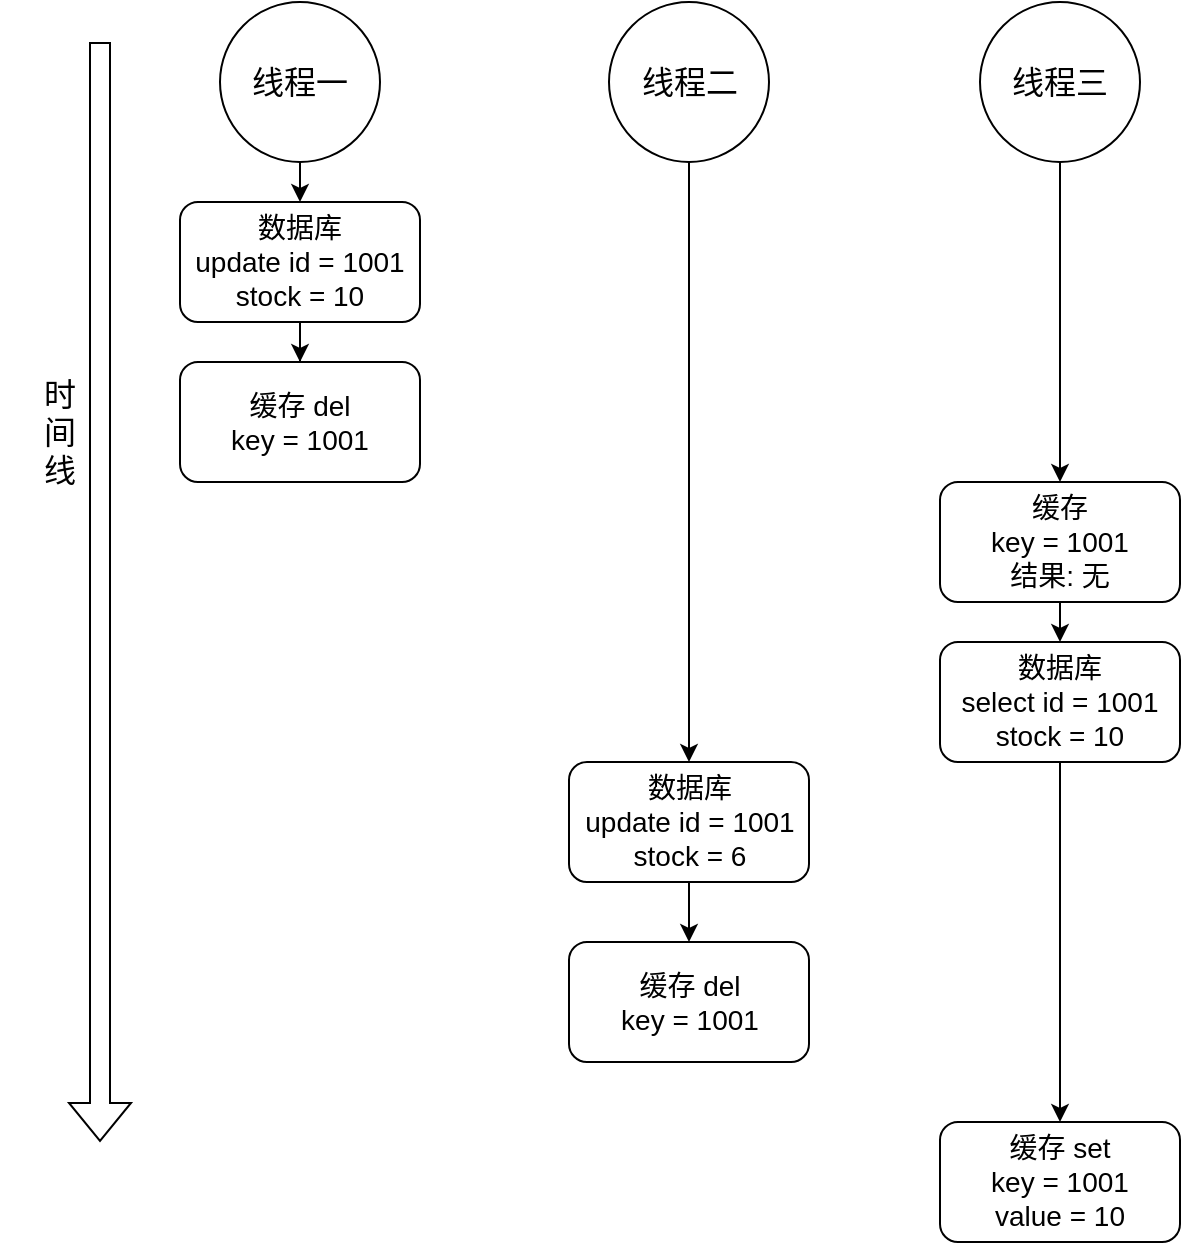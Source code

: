<mxfile version="28.1.2">
  <diagram name="第 1 页" id="dRdsefO_J6M_RW2BVGMb">
    <mxGraphModel dx="994" dy="563" grid="1" gridSize="10" guides="1" tooltips="1" connect="1" arrows="1" fold="1" page="1" pageScale="1" pageWidth="1169" pageHeight="827" math="0" shadow="0">
      <root>
        <mxCell id="0" />
        <mxCell id="1" parent="0" />
        <mxCell id="547Sz5GIhuHqpCXiTd1L-10" style="edgeStyle=orthogonalEdgeStyle;rounded=0;orthogonalLoop=1;jettySize=auto;html=1;exitX=0.5;exitY=1;exitDx=0;exitDy=0;entryX=0.5;entryY=0;entryDx=0;entryDy=0;" edge="1" parent="1" source="547Sz5GIhuHqpCXiTd1L-1" target="547Sz5GIhuHqpCXiTd1L-6">
          <mxGeometry relative="1" as="geometry" />
        </mxCell>
        <mxCell id="547Sz5GIhuHqpCXiTd1L-1" value="&lt;font style=&quot;font-size: 16px;&quot;&gt;线程一&lt;/font&gt;" style="ellipse;whiteSpace=wrap;html=1;aspect=fixed;" vertex="1" parent="1">
          <mxGeometry x="310" y="110" width="80" height="80" as="geometry" />
        </mxCell>
        <mxCell id="547Sz5GIhuHqpCXiTd1L-15" style="edgeStyle=orthogonalEdgeStyle;rounded=0;orthogonalLoop=1;jettySize=auto;html=1;exitX=0.5;exitY=1;exitDx=0;exitDy=0;" edge="1" parent="1" source="547Sz5GIhuHqpCXiTd1L-4" target="547Sz5GIhuHqpCXiTd1L-13">
          <mxGeometry relative="1" as="geometry" />
        </mxCell>
        <mxCell id="547Sz5GIhuHqpCXiTd1L-4" value="&lt;font style=&quot;font-size: 16px;&quot;&gt;线程二&lt;/font&gt;" style="ellipse;whiteSpace=wrap;html=1;aspect=fixed;" vertex="1" parent="1">
          <mxGeometry x="504.5" y="110" width="80" height="80" as="geometry" />
        </mxCell>
        <mxCell id="547Sz5GIhuHqpCXiTd1L-18" style="edgeStyle=orthogonalEdgeStyle;rounded=0;orthogonalLoop=1;jettySize=auto;html=1;exitX=0.5;exitY=1;exitDx=0;exitDy=0;entryX=0.5;entryY=0;entryDx=0;entryDy=0;" edge="1" parent="1" source="547Sz5GIhuHqpCXiTd1L-5" target="547Sz5GIhuHqpCXiTd1L-17">
          <mxGeometry relative="1" as="geometry" />
        </mxCell>
        <mxCell id="547Sz5GIhuHqpCXiTd1L-5" value="&lt;font style=&quot;font-size: 16px;&quot;&gt;线程三&lt;/font&gt;" style="ellipse;whiteSpace=wrap;html=1;aspect=fixed;" vertex="1" parent="1">
          <mxGeometry x="690" y="110" width="80" height="80" as="geometry" />
        </mxCell>
        <mxCell id="547Sz5GIhuHqpCXiTd1L-12" style="edgeStyle=orthogonalEdgeStyle;rounded=0;orthogonalLoop=1;jettySize=auto;html=1;exitX=0.5;exitY=1;exitDx=0;exitDy=0;" edge="1" parent="1" source="547Sz5GIhuHqpCXiTd1L-6" target="547Sz5GIhuHqpCXiTd1L-11">
          <mxGeometry relative="1" as="geometry" />
        </mxCell>
        <mxCell id="547Sz5GIhuHqpCXiTd1L-6" value="&lt;font style=&quot;font-size: 14px;&quot;&gt;数据库&lt;/font&gt;&lt;div&gt;&lt;span style=&quot;background-color: transparent; color: light-dark(rgb(0, 0, 0), rgb(255, 255, 255));&quot;&gt;&lt;font style=&quot;font-size: 14px;&quot;&gt;update id = 1001&lt;/font&gt;&lt;/span&gt;&lt;/div&gt;&lt;div&gt;&lt;span style=&quot;background-color: transparent; color: light-dark(rgb(0, 0, 0), rgb(255, 255, 255));&quot;&gt;&lt;font style=&quot;font-size: 14px;&quot;&gt;stock = 10&lt;/font&gt;&lt;/span&gt;&lt;/div&gt;" style="rounded=1;whiteSpace=wrap;html=1;" vertex="1" parent="1">
          <mxGeometry x="290" y="210" width="120" height="60" as="geometry" />
        </mxCell>
        <mxCell id="547Sz5GIhuHqpCXiTd1L-11" value="&lt;span style=&quot;font-size: 14px;&quot;&gt;缓存&amp;nbsp;&lt;/span&gt;&lt;span style=&quot;font-size: 14px; background-color: transparent; color: light-dark(rgb(0, 0, 0), rgb(255, 255, 255));&quot;&gt;del&lt;/span&gt;&lt;div&gt;&lt;span style=&quot;font-size: 14px;&quot;&gt;key = 1001&lt;/span&gt;&lt;/div&gt;" style="rounded=1;whiteSpace=wrap;html=1;" vertex="1" parent="1">
          <mxGeometry x="290" y="290" width="120" height="60" as="geometry" />
        </mxCell>
        <mxCell id="547Sz5GIhuHqpCXiTd1L-16" style="edgeStyle=orthogonalEdgeStyle;rounded=0;orthogonalLoop=1;jettySize=auto;html=1;exitX=0.5;exitY=1;exitDx=0;exitDy=0;entryX=0.5;entryY=0;entryDx=0;entryDy=0;" edge="1" parent="1" source="547Sz5GIhuHqpCXiTd1L-13" target="547Sz5GIhuHqpCXiTd1L-14">
          <mxGeometry relative="1" as="geometry" />
        </mxCell>
        <mxCell id="547Sz5GIhuHqpCXiTd1L-13" value="&lt;font style=&quot;font-size: 14px;&quot;&gt;数据库&lt;/font&gt;&lt;div&gt;&lt;span style=&quot;background-color: transparent; color: light-dark(rgb(0, 0, 0), rgb(255, 255, 255));&quot;&gt;&lt;font style=&quot;font-size: 14px;&quot;&gt;update id = 1001&lt;/font&gt;&lt;/span&gt;&lt;/div&gt;&lt;div&gt;&lt;span style=&quot;background-color: transparent; color: light-dark(rgb(0, 0, 0), rgb(255, 255, 255));&quot;&gt;&lt;font style=&quot;font-size: 14px;&quot;&gt;stock = 6&lt;/font&gt;&lt;/span&gt;&lt;/div&gt;" style="rounded=1;whiteSpace=wrap;html=1;" vertex="1" parent="1">
          <mxGeometry x="484.5" y="490" width="120" height="60" as="geometry" />
        </mxCell>
        <mxCell id="547Sz5GIhuHqpCXiTd1L-14" value="&lt;span style=&quot;font-size: 14px;&quot;&gt;缓存&amp;nbsp;&lt;/span&gt;&lt;span style=&quot;font-size: 14px; background-color: transparent; color: light-dark(rgb(0, 0, 0), rgb(255, 255, 255));&quot;&gt;del&lt;/span&gt;&lt;div&gt;&lt;span style=&quot;font-size: 14px;&quot;&gt;key = 1001&lt;/span&gt;&lt;/div&gt;" style="rounded=1;whiteSpace=wrap;html=1;" vertex="1" parent="1">
          <mxGeometry x="484.5" y="580" width="120" height="60" as="geometry" />
        </mxCell>
        <mxCell id="547Sz5GIhuHqpCXiTd1L-20" style="edgeStyle=orthogonalEdgeStyle;rounded=0;orthogonalLoop=1;jettySize=auto;html=1;exitX=0.5;exitY=1;exitDx=0;exitDy=0;entryX=0.5;entryY=0;entryDx=0;entryDy=0;" edge="1" parent="1" source="547Sz5GIhuHqpCXiTd1L-17" target="547Sz5GIhuHqpCXiTd1L-19">
          <mxGeometry relative="1" as="geometry" />
        </mxCell>
        <mxCell id="547Sz5GIhuHqpCXiTd1L-17" value="&lt;span style=&quot;font-size: 14px;&quot;&gt;缓存&lt;/span&gt;&lt;br&gt;&lt;div&gt;&lt;span style=&quot;background-color: transparent; color: light-dark(rgb(0, 0, 0), rgb(255, 255, 255));&quot;&gt;&lt;font style=&quot;font-size: 14px;&quot;&gt;key = 1001&lt;/font&gt;&lt;/span&gt;&lt;/div&gt;&lt;div&gt;&lt;span style=&quot;font-size: 14px;&quot;&gt;结果: 无&lt;/span&gt;&lt;/div&gt;" style="rounded=1;whiteSpace=wrap;html=1;" vertex="1" parent="1">
          <mxGeometry x="670" y="350" width="120" height="60" as="geometry" />
        </mxCell>
        <mxCell id="547Sz5GIhuHqpCXiTd1L-22" style="edgeStyle=orthogonalEdgeStyle;rounded=0;orthogonalLoop=1;jettySize=auto;html=1;exitX=0.5;exitY=1;exitDx=0;exitDy=0;" edge="1" parent="1" source="547Sz5GIhuHqpCXiTd1L-19" target="547Sz5GIhuHqpCXiTd1L-21">
          <mxGeometry relative="1" as="geometry" />
        </mxCell>
        <mxCell id="547Sz5GIhuHqpCXiTd1L-19" value="&lt;font style=&quot;font-size: 14px;&quot;&gt;数据库&lt;/font&gt;&lt;div&gt;&lt;span style=&quot;background-color: transparent; color: light-dark(rgb(0, 0, 0), rgb(255, 255, 255));&quot;&gt;&lt;font style=&quot;font-size: 14px;&quot;&gt;select id = 1001&lt;/font&gt;&lt;/span&gt;&lt;/div&gt;&lt;div&gt;&lt;span style=&quot;background-color: transparent; color: light-dark(rgb(0, 0, 0), rgb(255, 255, 255));&quot;&gt;&lt;font style=&quot;font-size: 14px;&quot;&gt;stock = 10&lt;/font&gt;&lt;/span&gt;&lt;/div&gt;" style="rounded=1;whiteSpace=wrap;html=1;" vertex="1" parent="1">
          <mxGeometry x="670" y="430" width="120" height="60" as="geometry" />
        </mxCell>
        <mxCell id="547Sz5GIhuHqpCXiTd1L-21" value="&lt;span style=&quot;font-size: 14px;&quot;&gt;缓存&amp;nbsp;&lt;/span&gt;&lt;span style=&quot;font-size: 14px; background-color: transparent; color: light-dark(rgb(0, 0, 0), rgb(255, 255, 255));&quot;&gt;set&lt;/span&gt;&lt;div&gt;&lt;span style=&quot;font-size: 14px;&quot;&gt;key = 1001&lt;/span&gt;&lt;/div&gt;&lt;div&gt;&lt;span style=&quot;font-size: 14px;&quot;&gt;value = 10&lt;/span&gt;&lt;/div&gt;" style="rounded=1;whiteSpace=wrap;html=1;" vertex="1" parent="1">
          <mxGeometry x="670" y="670" width="120" height="60" as="geometry" />
        </mxCell>
        <mxCell id="547Sz5GIhuHqpCXiTd1L-23" value="" style="shape=flexArrow;endArrow=classic;html=1;rounded=0;" edge="1" parent="1">
          <mxGeometry width="50" height="50" relative="1" as="geometry">
            <mxPoint x="250" y="130" as="sourcePoint" />
            <mxPoint x="250" y="680" as="targetPoint" />
          </mxGeometry>
        </mxCell>
        <mxCell id="547Sz5GIhuHqpCXiTd1L-24" value="&lt;font style=&quot;font-size: 16px;&quot;&gt;时&lt;/font&gt;&lt;div&gt;&lt;font style=&quot;font-size: 16px;&quot;&gt;间&lt;/font&gt;&lt;/div&gt;&lt;div&gt;&lt;font style=&quot;font-size: 16px;&quot;&gt;线&lt;/font&gt;&lt;/div&gt;" style="text;html=1;align=center;verticalAlign=middle;whiteSpace=wrap;rounded=0;" vertex="1" parent="1">
          <mxGeometry x="200" y="260" width="60" height="130" as="geometry" />
        </mxCell>
      </root>
    </mxGraphModel>
  </diagram>
</mxfile>
